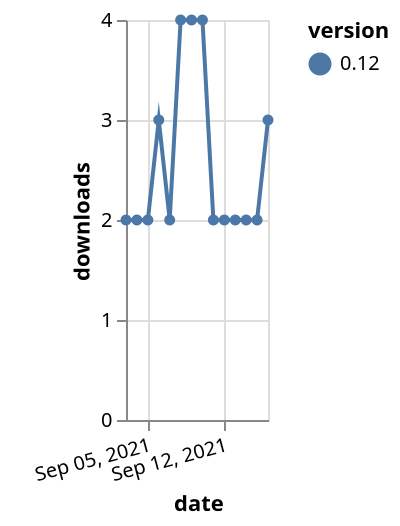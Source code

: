 {"$schema": "https://vega.github.io/schema/vega-lite/v5.json", "description": "A simple bar chart with embedded data.", "data": {"values": [{"date": "2021-09-03", "total": 3567, "delta": 2, "version": "0.12"}, {"date": "2021-09-04", "total": 3569, "delta": 2, "version": "0.12"}, {"date": "2021-09-05", "total": 3571, "delta": 2, "version": "0.12"}, {"date": "2021-09-06", "total": 3574, "delta": 3, "version": "0.12"}, {"date": "2021-09-07", "total": 3576, "delta": 2, "version": "0.12"}, {"date": "2021-09-08", "total": 3580, "delta": 4, "version": "0.12"}, {"date": "2021-09-09", "total": 3584, "delta": 4, "version": "0.12"}, {"date": "2021-09-10", "total": 3588, "delta": 4, "version": "0.12"}, {"date": "2021-09-11", "total": 3590, "delta": 2, "version": "0.12"}, {"date": "2021-09-12", "total": 3592, "delta": 2, "version": "0.12"}, {"date": "2021-09-13", "total": 3594, "delta": 2, "version": "0.12"}, {"date": "2021-09-14", "total": 3596, "delta": 2, "version": "0.12"}, {"date": "2021-09-15", "total": 3598, "delta": 2, "version": "0.12"}, {"date": "2021-09-16", "total": 3601, "delta": 3, "version": "0.12"}]}, "width": "container", "mark": {"type": "line", "point": {"filled": true}}, "encoding": {"x": {"field": "date", "type": "temporal", "timeUnit": "yearmonthdate", "title": "date", "axis": {"labelAngle": -15}}, "y": {"field": "delta", "type": "quantitative", "title": "downloads"}, "color": {"field": "version", "type": "nominal"}, "tooltip": {"field": "delta"}}}